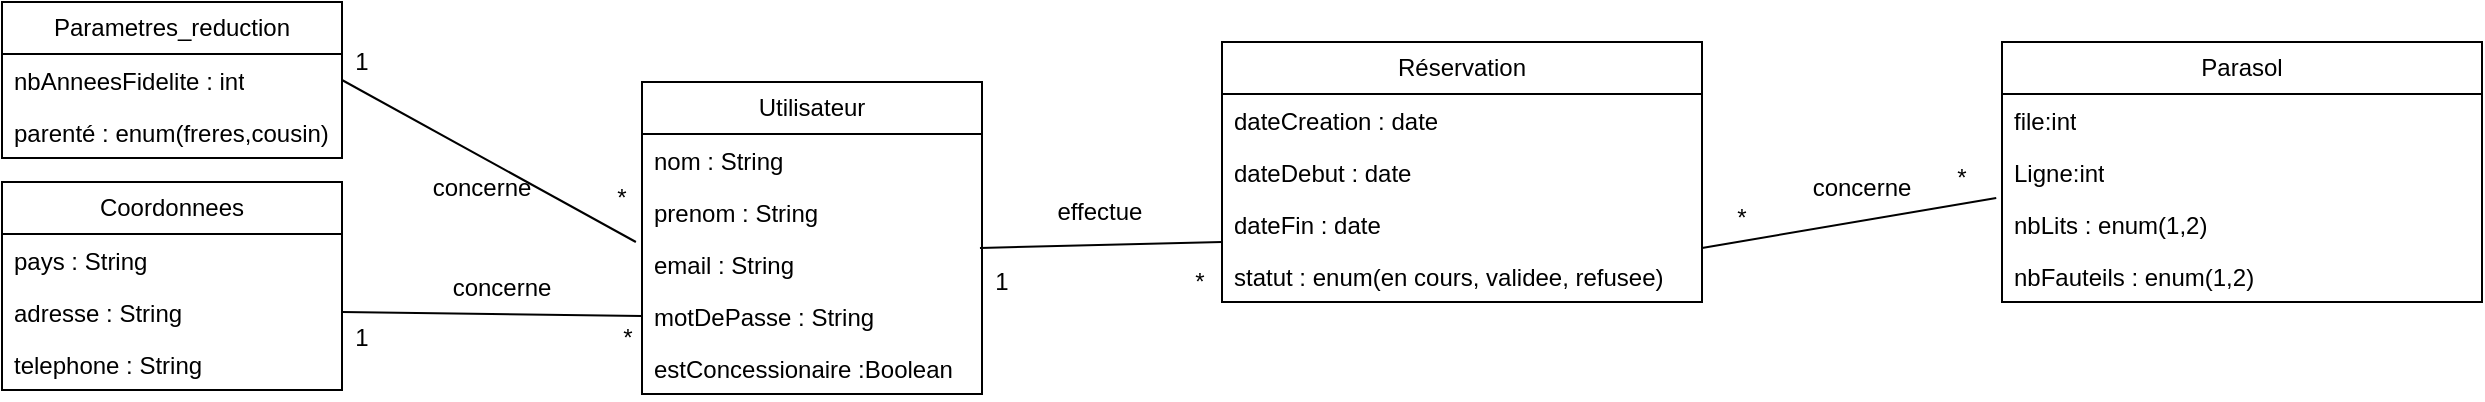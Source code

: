 <mxfile version="21.3.7" type="github">
  <diagram name="Page-1" id="dKBTrxsumRvwRfnkc9OE">
    <mxGraphModel dx="453" dy="314" grid="1" gridSize="10" guides="1" tooltips="1" connect="1" arrows="1" fold="1" page="1" pageScale="1" pageWidth="827" pageHeight="1169" math="0" shadow="0">
      <root>
        <mxCell id="0" />
        <mxCell id="1" parent="0" />
        <mxCell id="kaMZpVxV8Li5TpcQR-ti-2" value="Parametres_reduction" style="swimlane;fontStyle=0;childLayout=stackLayout;horizontal=1;startSize=26;fillColor=none;horizontalStack=0;resizeParent=1;resizeParentMax=0;resizeLast=0;collapsible=1;marginBottom=0;whiteSpace=wrap;html=1;" vertex="1" parent="1">
          <mxGeometry x="30" y="20" width="170" height="78" as="geometry" />
        </mxCell>
        <mxCell id="kaMZpVxV8Li5TpcQR-ti-5" value="nbAnneesFidelite : int" style="text;strokeColor=none;fillColor=none;align=left;verticalAlign=top;spacingLeft=4;spacingRight=4;overflow=hidden;rotatable=0;points=[[0,0.5],[1,0.5]];portConstraint=eastwest;whiteSpace=wrap;html=1;" vertex="1" parent="kaMZpVxV8Li5TpcQR-ti-2">
          <mxGeometry y="26" width="170" height="26" as="geometry" />
        </mxCell>
        <mxCell id="kaMZpVxV8Li5TpcQR-ti-8" value="parenté : enum(freres,cousin)" style="text;strokeColor=none;fillColor=none;align=left;verticalAlign=top;spacingLeft=4;spacingRight=4;overflow=hidden;rotatable=0;points=[[0,0.5],[1,0.5]];portConstraint=eastwest;whiteSpace=wrap;html=1;" vertex="1" parent="kaMZpVxV8Li5TpcQR-ti-2">
          <mxGeometry y="52" width="170" height="26" as="geometry" />
        </mxCell>
        <mxCell id="kaMZpVxV8Li5TpcQR-ti-9" value="Coordonnees" style="swimlane;fontStyle=0;childLayout=stackLayout;horizontal=1;startSize=26;fillColor=none;horizontalStack=0;resizeParent=1;resizeParentMax=0;resizeLast=0;collapsible=1;marginBottom=0;whiteSpace=wrap;html=1;" vertex="1" parent="1">
          <mxGeometry x="30" y="110" width="170" height="104" as="geometry" />
        </mxCell>
        <mxCell id="kaMZpVxV8Li5TpcQR-ti-10" value="pays : String" style="text;strokeColor=none;fillColor=none;align=left;verticalAlign=top;spacingLeft=4;spacingRight=4;overflow=hidden;rotatable=0;points=[[0,0.5],[1,0.5]];portConstraint=eastwest;whiteSpace=wrap;html=1;" vertex="1" parent="kaMZpVxV8Li5TpcQR-ti-9">
          <mxGeometry y="26" width="170" height="26" as="geometry" />
        </mxCell>
        <mxCell id="kaMZpVxV8Li5TpcQR-ti-11" value="adresse : String" style="text;strokeColor=none;fillColor=none;align=left;verticalAlign=top;spacingLeft=4;spacingRight=4;overflow=hidden;rotatable=0;points=[[0,0.5],[1,0.5]];portConstraint=eastwest;whiteSpace=wrap;html=1;" vertex="1" parent="kaMZpVxV8Li5TpcQR-ti-9">
          <mxGeometry y="52" width="170" height="26" as="geometry" />
        </mxCell>
        <mxCell id="kaMZpVxV8Li5TpcQR-ti-12" value="telephone : String" style="text;strokeColor=none;fillColor=none;align=left;verticalAlign=top;spacingLeft=4;spacingRight=4;overflow=hidden;rotatable=0;points=[[0,0.5],[1,0.5]];portConstraint=eastwest;whiteSpace=wrap;html=1;" vertex="1" parent="kaMZpVxV8Li5TpcQR-ti-9">
          <mxGeometry y="78" width="170" height="26" as="geometry" />
        </mxCell>
        <mxCell id="kaMZpVxV8Li5TpcQR-ti-13" value="Utilisateur" style="swimlane;fontStyle=0;childLayout=stackLayout;horizontal=1;startSize=26;fillColor=none;horizontalStack=0;resizeParent=1;resizeParentMax=0;resizeLast=0;collapsible=1;marginBottom=0;whiteSpace=wrap;html=1;" vertex="1" parent="1">
          <mxGeometry x="350" y="60" width="170" height="156" as="geometry" />
        </mxCell>
        <mxCell id="kaMZpVxV8Li5TpcQR-ti-14" value="nom : String" style="text;strokeColor=none;fillColor=none;align=left;verticalAlign=top;spacingLeft=4;spacingRight=4;overflow=hidden;rotatable=0;points=[[0,0.5],[1,0.5]];portConstraint=eastwest;whiteSpace=wrap;html=1;" vertex="1" parent="kaMZpVxV8Li5TpcQR-ti-13">
          <mxGeometry y="26" width="170" height="26" as="geometry" />
        </mxCell>
        <mxCell id="kaMZpVxV8Li5TpcQR-ti-15" value="prenom : String" style="text;strokeColor=none;fillColor=none;align=left;verticalAlign=top;spacingLeft=4;spacingRight=4;overflow=hidden;rotatable=0;points=[[0,0.5],[1,0.5]];portConstraint=eastwest;whiteSpace=wrap;html=1;" vertex="1" parent="kaMZpVxV8Li5TpcQR-ti-13">
          <mxGeometry y="52" width="170" height="26" as="geometry" />
        </mxCell>
        <mxCell id="kaMZpVxV8Li5TpcQR-ti-16" value="email : String" style="text;strokeColor=none;fillColor=none;align=left;verticalAlign=top;spacingLeft=4;spacingRight=4;overflow=hidden;rotatable=0;points=[[0,0.5],[1,0.5]];portConstraint=eastwest;whiteSpace=wrap;html=1;" vertex="1" parent="kaMZpVxV8Li5TpcQR-ti-13">
          <mxGeometry y="78" width="170" height="26" as="geometry" />
        </mxCell>
        <mxCell id="kaMZpVxV8Li5TpcQR-ti-17" value="motDePasse : String" style="text;strokeColor=none;fillColor=none;align=left;verticalAlign=top;spacingLeft=4;spacingRight=4;overflow=hidden;rotatable=0;points=[[0,0.5],[1,0.5]];portConstraint=eastwest;whiteSpace=wrap;html=1;" vertex="1" parent="kaMZpVxV8Li5TpcQR-ti-13">
          <mxGeometry y="104" width="170" height="26" as="geometry" />
        </mxCell>
        <mxCell id="kaMZpVxV8Li5TpcQR-ti-18" value="estConcessionaire :Boolean" style="text;strokeColor=none;fillColor=none;align=left;verticalAlign=top;spacingLeft=4;spacingRight=4;overflow=hidden;rotatable=0;points=[[0,0.5],[1,0.5]];portConstraint=eastwest;whiteSpace=wrap;html=1;" vertex="1" parent="kaMZpVxV8Li5TpcQR-ti-13">
          <mxGeometry y="130" width="170" height="26" as="geometry" />
        </mxCell>
        <mxCell id="kaMZpVxV8Li5TpcQR-ti-19" value="Réservation" style="swimlane;fontStyle=0;childLayout=stackLayout;horizontal=1;startSize=26;fillColor=none;horizontalStack=0;resizeParent=1;resizeParentMax=0;resizeLast=0;collapsible=1;marginBottom=0;whiteSpace=wrap;html=1;" vertex="1" parent="1">
          <mxGeometry x="640" y="40" width="240" height="130" as="geometry" />
        </mxCell>
        <mxCell id="kaMZpVxV8Li5TpcQR-ti-20" value="dateCreation : date" style="text;strokeColor=none;fillColor=none;align=left;verticalAlign=top;spacingLeft=4;spacingRight=4;overflow=hidden;rotatable=0;points=[[0,0.5],[1,0.5]];portConstraint=eastwest;whiteSpace=wrap;html=1;" vertex="1" parent="kaMZpVxV8Li5TpcQR-ti-19">
          <mxGeometry y="26" width="240" height="26" as="geometry" />
        </mxCell>
        <mxCell id="kaMZpVxV8Li5TpcQR-ti-21" value="dateDebut : date" style="text;strokeColor=none;fillColor=none;align=left;verticalAlign=top;spacingLeft=4;spacingRight=4;overflow=hidden;rotatable=0;points=[[0,0.5],[1,0.5]];portConstraint=eastwest;whiteSpace=wrap;html=1;" vertex="1" parent="kaMZpVxV8Li5TpcQR-ti-19">
          <mxGeometry y="52" width="240" height="26" as="geometry" />
        </mxCell>
        <mxCell id="kaMZpVxV8Li5TpcQR-ti-22" value="dateFin : date" style="text;strokeColor=none;fillColor=none;align=left;verticalAlign=top;spacingLeft=4;spacingRight=4;overflow=hidden;rotatable=0;points=[[0,0.5],[1,0.5]];portConstraint=eastwest;whiteSpace=wrap;html=1;" vertex="1" parent="kaMZpVxV8Li5TpcQR-ti-19">
          <mxGeometry y="78" width="240" height="26" as="geometry" />
        </mxCell>
        <mxCell id="kaMZpVxV8Li5TpcQR-ti-25" value="&lt;div&gt;statut : enum(en cours, validee, refusee)&lt;/div&gt;&lt;div&gt;&lt;br&gt;&lt;/div&gt;" style="text;strokeColor=none;fillColor=none;align=left;verticalAlign=top;spacingLeft=4;spacingRight=4;overflow=hidden;rotatable=0;points=[[0,0.5],[1,0.5]];portConstraint=eastwest;whiteSpace=wrap;html=1;" vertex="1" parent="kaMZpVxV8Li5TpcQR-ti-19">
          <mxGeometry y="104" width="240" height="26" as="geometry" />
        </mxCell>
        <mxCell id="kaMZpVxV8Li5TpcQR-ti-27" value="Parasol" style="swimlane;fontStyle=0;childLayout=stackLayout;horizontal=1;startSize=26;fillColor=none;horizontalStack=0;resizeParent=1;resizeParentMax=0;resizeLast=0;collapsible=1;marginBottom=0;whiteSpace=wrap;html=1;" vertex="1" parent="1">
          <mxGeometry x="1030" y="40" width="240" height="130" as="geometry" />
        </mxCell>
        <mxCell id="kaMZpVxV8Li5TpcQR-ti-28" value="file:int" style="text;strokeColor=none;fillColor=none;align=left;verticalAlign=top;spacingLeft=4;spacingRight=4;overflow=hidden;rotatable=0;points=[[0,0.5],[1,0.5]];portConstraint=eastwest;whiteSpace=wrap;html=1;" vertex="1" parent="kaMZpVxV8Li5TpcQR-ti-27">
          <mxGeometry y="26" width="240" height="26" as="geometry" />
        </mxCell>
        <mxCell id="kaMZpVxV8Li5TpcQR-ti-29" value="Ligne:int" style="text;strokeColor=none;fillColor=none;align=left;verticalAlign=top;spacingLeft=4;spacingRight=4;overflow=hidden;rotatable=0;points=[[0,0.5],[1,0.5]];portConstraint=eastwest;whiteSpace=wrap;html=1;" vertex="1" parent="kaMZpVxV8Li5TpcQR-ti-27">
          <mxGeometry y="52" width="240" height="26" as="geometry" />
        </mxCell>
        <mxCell id="kaMZpVxV8Li5TpcQR-ti-23" value="nbLits : enum(1,2)" style="text;strokeColor=none;fillColor=none;align=left;verticalAlign=top;spacingLeft=4;spacingRight=4;overflow=hidden;rotatable=0;points=[[0,0.5],[1,0.5]];portConstraint=eastwest;whiteSpace=wrap;html=1;" vertex="1" parent="kaMZpVxV8Li5TpcQR-ti-27">
          <mxGeometry y="78" width="240" height="26" as="geometry" />
        </mxCell>
        <mxCell id="kaMZpVxV8Li5TpcQR-ti-24" value="nbFauteils : enum(1,2)" style="text;strokeColor=none;fillColor=none;align=left;verticalAlign=top;spacingLeft=4;spacingRight=4;overflow=hidden;rotatable=0;points=[[0,0.5],[1,0.5]];portConstraint=eastwest;whiteSpace=wrap;html=1;" vertex="1" parent="kaMZpVxV8Li5TpcQR-ti-27">
          <mxGeometry y="104" width="240" height="26" as="geometry" />
        </mxCell>
        <mxCell id="kaMZpVxV8Li5TpcQR-ti-34" value="" style="endArrow=none;html=1;rounded=0;exitX=1;exitY=0.5;exitDx=0;exitDy=0;entryX=-0.018;entryY=0.077;entryDx=0;entryDy=0;entryPerimeter=0;" edge="1" parent="1" source="kaMZpVxV8Li5TpcQR-ti-5" target="kaMZpVxV8Li5TpcQR-ti-16">
          <mxGeometry width="50" height="50" relative="1" as="geometry">
            <mxPoint x="250" y="120" as="sourcePoint" />
            <mxPoint x="300" y="70" as="targetPoint" />
          </mxGeometry>
        </mxCell>
        <mxCell id="kaMZpVxV8Li5TpcQR-ti-35" value="" style="endArrow=none;html=1;rounded=0;entryX=0;entryY=0.5;entryDx=0;entryDy=0;exitX=1;exitY=0.5;exitDx=0;exitDy=0;" edge="1" parent="1" source="kaMZpVxV8Li5TpcQR-ti-11" target="kaMZpVxV8Li5TpcQR-ti-17">
          <mxGeometry width="50" height="50" relative="1" as="geometry">
            <mxPoint x="230" y="210" as="sourcePoint" />
            <mxPoint x="280" y="160" as="targetPoint" />
          </mxGeometry>
        </mxCell>
        <mxCell id="kaMZpVxV8Li5TpcQR-ti-36" value="" style="endArrow=none;html=1;rounded=0;exitX=0.994;exitY=1.192;exitDx=0;exitDy=0;exitPerimeter=0;" edge="1" parent="1" source="kaMZpVxV8Li5TpcQR-ti-15">
          <mxGeometry width="50" height="50" relative="1" as="geometry">
            <mxPoint x="590" y="190" as="sourcePoint" />
            <mxPoint x="640" y="140" as="targetPoint" />
          </mxGeometry>
        </mxCell>
        <mxCell id="kaMZpVxV8Li5TpcQR-ti-37" value="" style="endArrow=none;html=1;rounded=0;exitX=1;exitY=0.962;exitDx=0;exitDy=0;exitPerimeter=0;entryX=-0.012;entryY=0;entryDx=0;entryDy=0;entryPerimeter=0;" edge="1" parent="1" source="kaMZpVxV8Li5TpcQR-ti-22" target="kaMZpVxV8Li5TpcQR-ti-23">
          <mxGeometry width="50" height="50" relative="1" as="geometry">
            <mxPoint x="990" y="190" as="sourcePoint" />
            <mxPoint x="1040" y="140" as="targetPoint" />
          </mxGeometry>
        </mxCell>
        <mxCell id="kaMZpVxV8Li5TpcQR-ti-38" value="1" style="text;html=1;strokeColor=none;fillColor=none;align=center;verticalAlign=middle;whiteSpace=wrap;rounded=0;" vertex="1" parent="1">
          <mxGeometry x="200" y="178" width="20" height="20" as="geometry" />
        </mxCell>
        <mxCell id="kaMZpVxV8Li5TpcQR-ti-39" value="*" style="text;html=1;strokeColor=none;fillColor=none;align=center;verticalAlign=middle;whiteSpace=wrap;rounded=0;" vertex="1" parent="1">
          <mxGeometry x="330" y="108" width="20" height="20" as="geometry" />
        </mxCell>
        <mxCell id="kaMZpVxV8Li5TpcQR-ti-41" value="*" style="text;html=1;strokeColor=none;fillColor=none;align=center;verticalAlign=middle;whiteSpace=wrap;rounded=0;" vertex="1" parent="1">
          <mxGeometry x="1000" y="98" width="20" height="20" as="geometry" />
        </mxCell>
        <mxCell id="kaMZpVxV8Li5TpcQR-ti-42" value="*" style="text;html=1;strokeColor=none;fillColor=none;align=center;verticalAlign=middle;whiteSpace=wrap;rounded=0;" vertex="1" parent="1">
          <mxGeometry x="890" y="118" width="20" height="20" as="geometry" />
        </mxCell>
        <mxCell id="kaMZpVxV8Li5TpcQR-ti-43" value="concerne" style="text;html=1;strokeColor=none;fillColor=none;align=center;verticalAlign=middle;whiteSpace=wrap;rounded=0;" vertex="1" parent="1">
          <mxGeometry x="930" y="98" width="60" height="30" as="geometry" />
        </mxCell>
        <mxCell id="kaMZpVxV8Li5TpcQR-ti-45" value="1" style="text;html=1;strokeColor=none;fillColor=none;align=center;verticalAlign=middle;whiteSpace=wrap;rounded=0;" vertex="1" parent="1">
          <mxGeometry x="520" y="150" width="20" height="20" as="geometry" />
        </mxCell>
        <mxCell id="kaMZpVxV8Li5TpcQR-ti-46" value="*" style="text;html=1;strokeColor=none;fillColor=none;align=center;verticalAlign=middle;whiteSpace=wrap;rounded=0;" vertex="1" parent="1">
          <mxGeometry x="619" y="150" width="20" height="20" as="geometry" />
        </mxCell>
        <mxCell id="kaMZpVxV8Li5TpcQR-ti-49" value="effectue" style="text;html=1;strokeColor=none;fillColor=none;align=center;verticalAlign=middle;whiteSpace=wrap;rounded=0;" vertex="1" parent="1">
          <mxGeometry x="549" y="110" width="60" height="30" as="geometry" />
        </mxCell>
        <mxCell id="kaMZpVxV8Li5TpcQR-ti-50" value="1" style="text;html=1;strokeColor=none;fillColor=none;align=center;verticalAlign=middle;whiteSpace=wrap;rounded=0;" vertex="1" parent="1">
          <mxGeometry x="200" y="40" width="20" height="20" as="geometry" />
        </mxCell>
        <mxCell id="kaMZpVxV8Li5TpcQR-ti-52" value="concerne" style="text;html=1;strokeColor=none;fillColor=none;align=center;verticalAlign=middle;whiteSpace=wrap;rounded=0;" vertex="1" parent="1">
          <mxGeometry x="240" y="98" width="60" height="30" as="geometry" />
        </mxCell>
        <mxCell id="kaMZpVxV8Li5TpcQR-ti-53" value="concerne" style="text;html=1;strokeColor=none;fillColor=none;align=center;verticalAlign=middle;whiteSpace=wrap;rounded=0;" vertex="1" parent="1">
          <mxGeometry x="250" y="148" width="60" height="30" as="geometry" />
        </mxCell>
        <mxCell id="kaMZpVxV8Li5TpcQR-ti-54" value="*" style="text;html=1;strokeColor=none;fillColor=none;align=center;verticalAlign=middle;whiteSpace=wrap;rounded=0;" vertex="1" parent="1">
          <mxGeometry x="333" y="178" width="20" height="20" as="geometry" />
        </mxCell>
      </root>
    </mxGraphModel>
  </diagram>
</mxfile>
